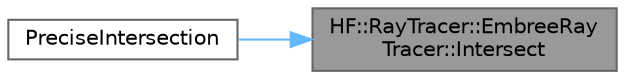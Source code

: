 digraph "HF::RayTracer::EmbreeRayTracer::Intersect"
{
 // LATEX_PDF_SIZE
  bgcolor="transparent";
  edge [fontname=Helvetica,fontsize=10,labelfontname=Helvetica,labelfontsize=10];
  node [fontname=Helvetica,fontsize=10,shape=box,height=0.2,width=0.4];
  rankdir="RL";
  Node1 [label="HF::RayTracer::EmbreeRay\lTracer::Intersect",height=0.2,width=0.4,color="gray40", fillcolor="grey60", style="filled", fontcolor="black",tooltip="Cast a ray from origin in direction."];
  Node1 -> Node2 [dir="back",color="steelblue1",style="solid"];
  Node2 [label="PreciseIntersection",height=0.2,width=0.4,color="grey40", fillcolor="white", style="filled",URL="$a00457.html#gacb9957117b62f9aee76b36c0fbae4160",tooltip=" "];
}
